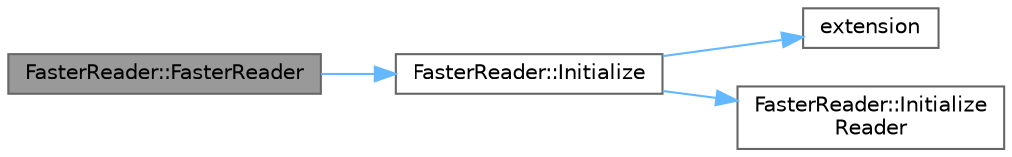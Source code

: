 digraph "FasterReader::FasterReader"
{
 // LATEX_PDF_SIZE
  bgcolor="transparent";
  edge [fontname=Helvetica,fontsize=10,labelfontname=Helvetica,labelfontsize=10];
  node [fontname=Helvetica,fontsize=10,shape=box,height=0.2,width=0.4];
  rankdir="LR";
  Node1 [id="Node000001",label="FasterReader::FasterReader",height=0.2,width=0.4,color="gray40", fillcolor="grey60", style="filled", fontcolor="black",tooltip="Construct a new Faster Reader object."];
  Node1 -> Node2 [id="edge1_Node000001_Node000002",color="steelblue1",style="solid",tooltip=" "];
  Node2 [id="Node000002",label="FasterReader::Initialize",height=0.2,width=0.4,color="grey40", fillcolor="white", style="filled",URL="$class_faster_reader.html#a949601e8d70fc3aaabe66824d22bdf69",tooltip="Setup the fasterac objects for reading."];
  Node2 -> Node3 [id="edge2_Node000002_Node000003",color="steelblue1",style="solid",tooltip=" "];
  Node3 [id="Node000003",label="extension",height=0.2,width=0.4,color="grey40", fillcolor="white", style="filled",URL="$files__functions_8hpp.html#a321abbd0681c4da012deaf49122389c5",tooltip=" "];
  Node2 -> Node4 [id="edge3_Node000002_Node000004",color="steelblue1",style="solid",tooltip=" "];
  Node4 [id="Node000004",label="FasterReader::Initialize\lReader",height=0.2,width=0.4,color="grey40", fillcolor="white", style="filled",URL="$class_faster_reader.html#a21a9202f79d43b9fd41cd1e1c276fe2c",tooltip=" "];
}

